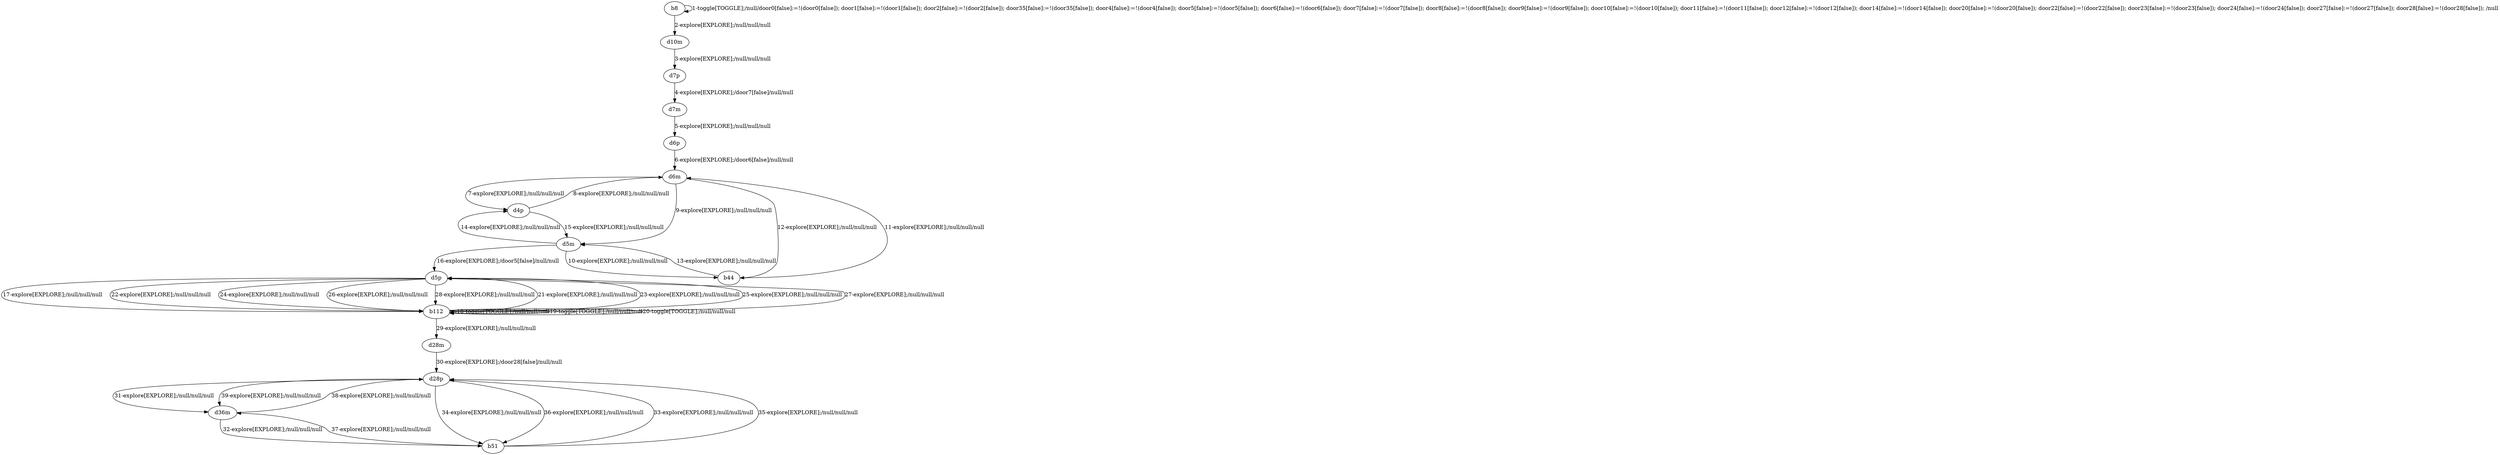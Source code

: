 # Total number of goals covered by this test: 1
# d36m --> d28p

digraph g {
"b8" -> "b8" [label = "1-toggle[TOGGLE];/null/door0[false]:=!(door0[false]); door1[false]:=!(door1[false]); door2[false]:=!(door2[false]); door35[false]:=!(door35[false]); door4[false]:=!(door4[false]); door5[false]:=!(door5[false]); door6[false]:=!(door6[false]); door7[false]:=!(door7[false]); door8[false]:=!(door8[false]); door9[false]:=!(door9[false]); door10[false]:=!(door10[false]); door11[false]:=!(door11[false]); door12[false]:=!(door12[false]); door14[false]:=!(door14[false]); door20[false]:=!(door20[false]); door22[false]:=!(door22[false]); door23[false]:=!(door23[false]); door24[false]:=!(door24[false]); door27[false]:=!(door27[false]); door28[false]:=!(door28[false]); /null"];
"b8" -> "d10m" [label = "2-explore[EXPLORE];/null/null/null"];
"d10m" -> "d7p" [label = "3-explore[EXPLORE];/null/null/null"];
"d7p" -> "d7m" [label = "4-explore[EXPLORE];/door7[false]/null/null"];
"d7m" -> "d6p" [label = "5-explore[EXPLORE];/null/null/null"];
"d6p" -> "d6m" [label = "6-explore[EXPLORE];/door6[false]/null/null"];
"d6m" -> "d4p" [label = "7-explore[EXPLORE];/null/null/null"];
"d4p" -> "d6m" [label = "8-explore[EXPLORE];/null/null/null"];
"d6m" -> "d5m" [label = "9-explore[EXPLORE];/null/null/null"];
"d5m" -> "b44" [label = "10-explore[EXPLORE];/null/null/null"];
"b44" -> "d6m" [label = "11-explore[EXPLORE];/null/null/null"];
"d6m" -> "b44" [label = "12-explore[EXPLORE];/null/null/null"];
"b44" -> "d5m" [label = "13-explore[EXPLORE];/null/null/null"];
"d5m" -> "d4p" [label = "14-explore[EXPLORE];/null/null/null"];
"d4p" -> "d5m" [label = "15-explore[EXPLORE];/null/null/null"];
"d5m" -> "d5p" [label = "16-explore[EXPLORE];/door5[false]/null/null"];
"d5p" -> "b112" [label = "17-explore[EXPLORE];/null/null/null"];
"b112" -> "b112" [label = "18-toggle[TOGGLE];/null/null/null"];
"b112" -> "b112" [label = "19-toggle[TOGGLE];/null/null/null"];
"b112" -> "b112" [label = "20-toggle[TOGGLE];/null/null/null"];
"b112" -> "d5p" [label = "21-explore[EXPLORE];/null/null/null"];
"d5p" -> "b112" [label = "22-explore[EXPLORE];/null/null/null"];
"b112" -> "d5p" [label = "23-explore[EXPLORE];/null/null/null"];
"d5p" -> "b112" [label = "24-explore[EXPLORE];/null/null/null"];
"b112" -> "d5p" [label = "25-explore[EXPLORE];/null/null/null"];
"d5p" -> "b112" [label = "26-explore[EXPLORE];/null/null/null"];
"b112" -> "d5p" [label = "27-explore[EXPLORE];/null/null/null"];
"d5p" -> "b112" [label = "28-explore[EXPLORE];/null/null/null"];
"b112" -> "d28m" [label = "29-explore[EXPLORE];/null/null/null"];
"d28m" -> "d28p" [label = "30-explore[EXPLORE];/door28[false]/null/null"];
"d28p" -> "d36m" [label = "31-explore[EXPLORE];/null/null/null"];
"d36m" -> "b51" [label = "32-explore[EXPLORE];/null/null/null"];
"b51" -> "d28p" [label = "33-explore[EXPLORE];/null/null/null"];
"d28p" -> "b51" [label = "34-explore[EXPLORE];/null/null/null"];
"b51" -> "d28p" [label = "35-explore[EXPLORE];/null/null/null"];
"d28p" -> "b51" [label = "36-explore[EXPLORE];/null/null/null"];
"b51" -> "d36m" [label = "37-explore[EXPLORE];/null/null/null"];
"d36m" -> "d28p" [label = "38-explore[EXPLORE];/null/null/null"];
"d28p" -> "d36m" [label = "39-explore[EXPLORE];/null/null/null"];
}